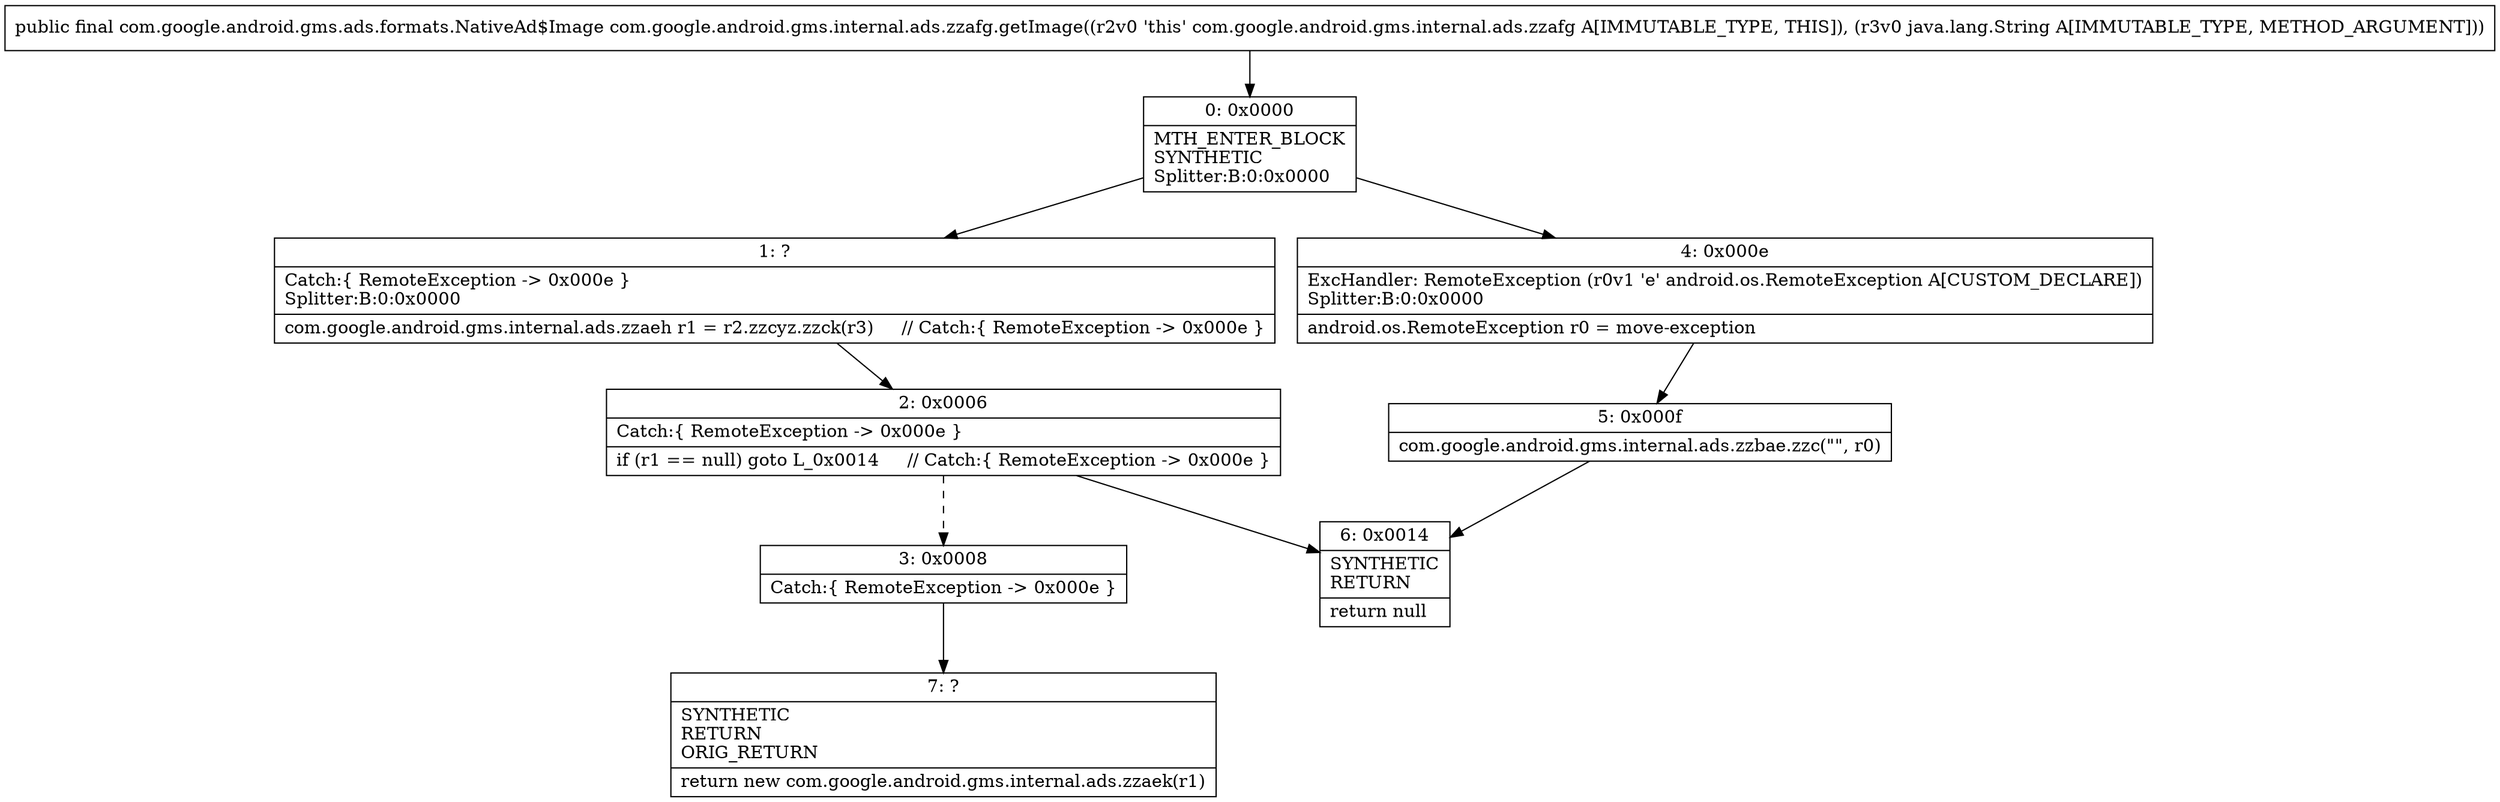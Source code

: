 digraph "CFG forcom.google.android.gms.internal.ads.zzafg.getImage(Ljava\/lang\/String;)Lcom\/google\/android\/gms\/ads\/formats\/NativeAd$Image;" {
Node_0 [shape=record,label="{0\:\ 0x0000|MTH_ENTER_BLOCK\lSYNTHETIC\lSplitter:B:0:0x0000\l}"];
Node_1 [shape=record,label="{1\:\ ?|Catch:\{ RemoteException \-\> 0x000e \}\lSplitter:B:0:0x0000\l|com.google.android.gms.internal.ads.zzaeh r1 = r2.zzcyz.zzck(r3)     \/\/ Catch:\{ RemoteException \-\> 0x000e \}\l}"];
Node_2 [shape=record,label="{2\:\ 0x0006|Catch:\{ RemoteException \-\> 0x000e \}\l|if (r1 == null) goto L_0x0014     \/\/ Catch:\{ RemoteException \-\> 0x000e \}\l}"];
Node_3 [shape=record,label="{3\:\ 0x0008|Catch:\{ RemoteException \-\> 0x000e \}\l}"];
Node_4 [shape=record,label="{4\:\ 0x000e|ExcHandler: RemoteException (r0v1 'e' android.os.RemoteException A[CUSTOM_DECLARE])\lSplitter:B:0:0x0000\l|android.os.RemoteException r0 = move\-exception\l}"];
Node_5 [shape=record,label="{5\:\ 0x000f|com.google.android.gms.internal.ads.zzbae.zzc(\"\", r0)\l}"];
Node_6 [shape=record,label="{6\:\ 0x0014|SYNTHETIC\lRETURN\l|return null\l}"];
Node_7 [shape=record,label="{7\:\ ?|SYNTHETIC\lRETURN\lORIG_RETURN\l|return new com.google.android.gms.internal.ads.zzaek(r1)\l}"];
MethodNode[shape=record,label="{public final com.google.android.gms.ads.formats.NativeAd$Image com.google.android.gms.internal.ads.zzafg.getImage((r2v0 'this' com.google.android.gms.internal.ads.zzafg A[IMMUTABLE_TYPE, THIS]), (r3v0 java.lang.String A[IMMUTABLE_TYPE, METHOD_ARGUMENT])) }"];
MethodNode -> Node_0;
Node_0 -> Node_1;
Node_0 -> Node_4;
Node_1 -> Node_2;
Node_2 -> Node_3[style=dashed];
Node_2 -> Node_6;
Node_3 -> Node_7;
Node_4 -> Node_5;
Node_5 -> Node_6;
}

